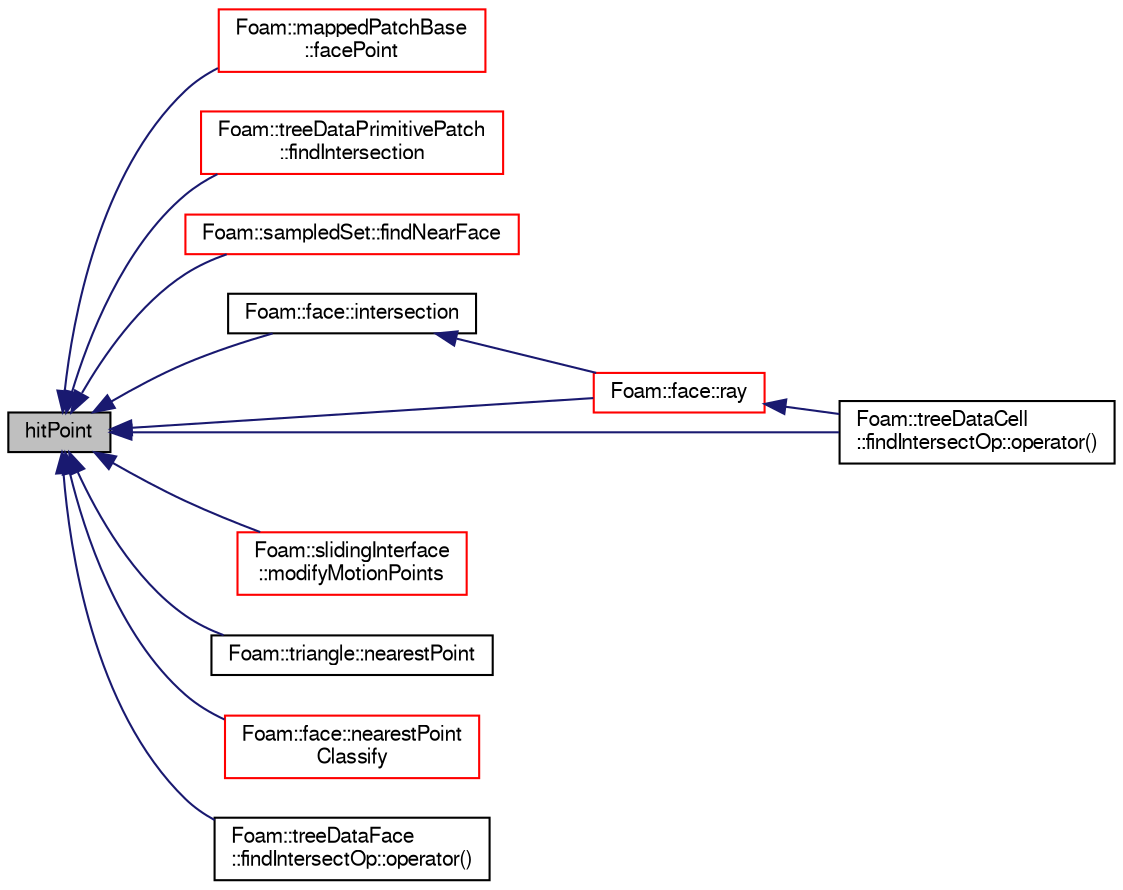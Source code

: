 digraph "hitPoint"
{
  bgcolor="transparent";
  edge [fontname="FreeSans",fontsize="10",labelfontname="FreeSans",labelfontsize="10"];
  node [fontname="FreeSans",fontsize="10",shape=record];
  rankdir="LR";
  Node99 [label="hitPoint",height=0.2,width=0.4,color="black", fillcolor="grey75", style="filled", fontcolor="black"];
  Node99 -> Node100 [dir="back",color="midnightblue",fontsize="10",style="solid",fontname="FreeSans"];
  Node100 [label="Foam::mappedPatchBase\l::facePoint",height=0.2,width=0.4,color="red",URL="$a25094.html#aa44d3b70b3248025314d97bdbfe1b1ba",tooltip="Get a point on the face given a face decomposition method: "];
  Node99 -> Node135 [dir="back",color="midnightblue",fontsize="10",style="solid",fontname="FreeSans"];
  Node135 [label="Foam::treeDataPrimitivePatch\l::findIntersection",height=0.2,width=0.4,color="red",URL="$a25066.html#a210153d7c41d79965657a6f10acedba1",tooltip="Helper: find intersection of line with shapes. "];
  Node99 -> Node139 [dir="back",color="midnightblue",fontsize="10",style="solid",fontname="FreeSans"];
  Node139 [label="Foam::sampledSet::findNearFace",height=0.2,width=0.4,color="red",URL="$a29314.html#a6f3ffbebdbdd53b9567f23e683c944fb",tooltip="Returns face label (or -1) of face which is close to sample. "];
  Node99 -> Node143 [dir="back",color="midnightblue",fontsize="10",style="solid",fontname="FreeSans"];
  Node143 [label="Foam::face::intersection",height=0.2,width=0.4,color="black",URL="$a27218.html#a007cda05b5771fb424000aa5b9acee92",tooltip="Fast intersection with a ray. "];
  Node143 -> Node144 [dir="back",color="midnightblue",fontsize="10",style="solid",fontname="FreeSans"];
  Node144 [label="Foam::face::ray",height=0.2,width=0.4,color="red",URL="$a27218.html#a0b9f87e78c11730b3971c2f71df58d37",tooltip="Return potential intersection with face with a ray starting. "];
  Node144 -> Node145 [dir="back",color="midnightblue",fontsize="10",style="solid",fontname="FreeSans"];
  Node145 [label="Foam::treeDataCell\l::findIntersectOp::operator()",height=0.2,width=0.4,color="black",URL="$a25638.html#adafae2aaf723502ccff1ff68a21fcdc0"];
  Node99 -> Node149 [dir="back",color="midnightblue",fontsize="10",style="solid",fontname="FreeSans"];
  Node149 [label="Foam::slidingInterface\l::modifyMotionPoints",height=0.2,width=0.4,color="red",URL="$a21750.html#ac05c3f18da75b17c4b6c13757cacbff1",tooltip="Modify motion points to comply with the topological change. "];
  Node99 -> Node151 [dir="back",color="midnightblue",fontsize="10",style="solid",fontname="FreeSans"];
  Node151 [label="Foam::triangle::nearestPoint",height=0.2,width=0.4,color="black",URL="$a27606.html#a924af2d5d36e8b4adaef88840b829cce",tooltip="Return nearest point to line on triangle. Returns hit if. "];
  Node99 -> Node152 [dir="back",color="midnightblue",fontsize="10",style="solid",fontname="FreeSans"];
  Node152 [label="Foam::face::nearestPoint\lClassify",height=0.2,width=0.4,color="red",URL="$a27218.html#ad0559ed7aa46f06bd75b7373cc9a88b6",tooltip="Return nearest point to face and classify it: "];
  Node99 -> Node145 [dir="back",color="midnightblue",fontsize="10",style="solid",fontname="FreeSans"];
  Node99 -> Node170 [dir="back",color="midnightblue",fontsize="10",style="solid",fontname="FreeSans"];
  Node170 [label="Foam::treeDataFace\l::findIntersectOp::operator()",height=0.2,width=0.4,color="black",URL="$a25050.html#adafae2aaf723502ccff1ff68a21fcdc0",tooltip="Calculate intersection of triangle with ray. Sets result. "];
  Node99 -> Node144 [dir="back",color="midnightblue",fontsize="10",style="solid",fontname="FreeSans"];
}
